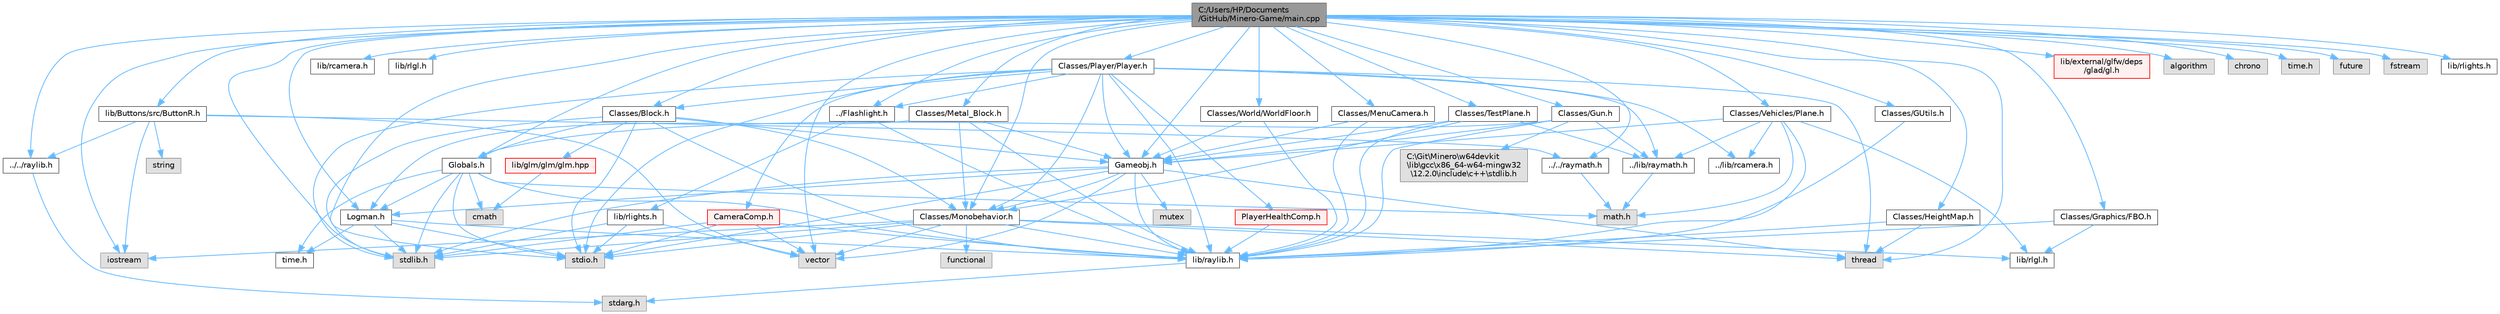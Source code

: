 digraph "C:/Users/HP/Documents/GitHub/Minero-Game/main.cpp"
{
 // LATEX_PDF_SIZE
  bgcolor="transparent";
  edge [fontname=Helvetica,fontsize=10,labelfontname=Helvetica,labelfontsize=10];
  node [fontname=Helvetica,fontsize=10,shape=box,height=0.2,width=0.4];
  Node1 [id="Node000001",label="C:/Users/HP/Documents\l/GitHub/Minero-Game/main.cpp",height=0.2,width=0.4,color="gray40", fillcolor="grey60", style="filled", fontcolor="black",tooltip=" "];
  Node1 -> Node2 [id="edge255_Node000001_Node000002",color="steelblue1",style="solid",tooltip=" "];
  Node2 [id="Node000002",label="lib/Buttons/src/ButtonR.h",height=0.2,width=0.4,color="grey40", fillcolor="white", style="filled",URL="$lib_2_buttons_2src_2_button_r_8h.html",tooltip=" "];
  Node2 -> Node3 [id="edge256_Node000002_Node000003",color="steelblue1",style="solid",tooltip=" "];
  Node3 [id="Node000003",label="../../raylib.h",height=0.2,width=0.4,color="grey40", fillcolor="white", style="filled",URL="$lib_2raylib_8h.html",tooltip=" "];
  Node3 -> Node4 [id="edge257_Node000003_Node000004",color="steelblue1",style="solid",tooltip=" "];
  Node4 [id="Node000004",label="stdarg.h",height=0.2,width=0.4,color="grey60", fillcolor="#E0E0E0", style="filled",tooltip=" "];
  Node2 -> Node5 [id="edge258_Node000002_Node000005",color="steelblue1",style="solid",tooltip=" "];
  Node5 [id="Node000005",label="../../raymath.h",height=0.2,width=0.4,color="grey40", fillcolor="white", style="filled",URL="$lib_2raymath_8h.html",tooltip=" "];
  Node5 -> Node6 [id="edge259_Node000005_Node000006",color="steelblue1",style="solid",tooltip=" "];
  Node6 [id="Node000006",label="math.h",height=0.2,width=0.4,color="grey60", fillcolor="#E0E0E0", style="filled",tooltip=" "];
  Node2 -> Node7 [id="edge260_Node000002_Node000007",color="steelblue1",style="solid",tooltip=" "];
  Node7 [id="Node000007",label="iostream",height=0.2,width=0.4,color="grey60", fillcolor="#E0E0E0", style="filled",tooltip=" "];
  Node2 -> Node8 [id="edge261_Node000002_Node000008",color="steelblue1",style="solid",tooltip=" "];
  Node8 [id="Node000008",label="string",height=0.2,width=0.4,color="grey60", fillcolor="#E0E0E0", style="filled",tooltip=" "];
  Node2 -> Node9 [id="edge262_Node000002_Node000009",color="steelblue1",style="solid",tooltip=" "];
  Node9 [id="Node000009",label="vector",height=0.2,width=0.4,color="grey60", fillcolor="#E0E0E0", style="filled",tooltip=" "];
  Node1 -> Node3 [id="edge263_Node000001_Node000003",color="steelblue1",style="solid",tooltip=" "];
  Node1 -> Node5 [id="edge264_Node000001_Node000005",color="steelblue1",style="solid",tooltip=" "];
  Node1 -> Node10 [id="edge265_Node000001_Node000010",color="steelblue1",style="solid",tooltip=" "];
  Node10 [id="Node000010",label="lib/rcamera.h",height=0.2,width=0.4,color="grey40", fillcolor="white", style="filled",URL="$lib_2rcamera_8h.html",tooltip=" "];
  Node1 -> Node11 [id="edge266_Node000001_Node000011",color="steelblue1",style="solid",tooltip=" "];
  Node11 [id="Node000011",label="lib/rlgl.h",height=0.2,width=0.4,color="grey40", fillcolor="white", style="filled",URL="$lib_2rlgl_8h.html",tooltip=" "];
  Node1 -> Node12 [id="edge267_Node000001_Node000012",color="steelblue1",style="solid",tooltip=" "];
  Node12 [id="Node000012",label="Classes/Monobehavior.h",height=0.2,width=0.4,color="grey40", fillcolor="white", style="filled",URL="$_monobehavior_8h.html",tooltip=" "];
  Node12 -> Node13 [id="edge268_Node000012_Node000013",color="steelblue1",style="solid",tooltip=" "];
  Node13 [id="Node000013",label="lib/raylib.h",height=0.2,width=0.4,color="grey40", fillcolor="white", style="filled",URL="$_classes_2lib_2raylib_8h.html",tooltip=" "];
  Node13 -> Node4 [id="edge269_Node000013_Node000004",color="steelblue1",style="solid",tooltip=" "];
  Node12 -> Node14 [id="edge270_Node000012_Node000014",color="steelblue1",style="solid",tooltip=" "];
  Node14 [id="Node000014",label="lib/rlgl.h",height=0.2,width=0.4,color="grey40", fillcolor="white", style="filled",URL="$_classes_2lib_2rlgl_8h.html",tooltip=" "];
  Node12 -> Node15 [id="edge271_Node000012_Node000015",color="steelblue1",style="solid",tooltip=" "];
  Node15 [id="Node000015",label="stdio.h",height=0.2,width=0.4,color="grey60", fillcolor="#E0E0E0", style="filled",tooltip=" "];
  Node12 -> Node16 [id="edge272_Node000012_Node000016",color="steelblue1",style="solid",tooltip=" "];
  Node16 [id="Node000016",label="stdlib.h",height=0.2,width=0.4,color="grey60", fillcolor="#E0E0E0", style="filled",tooltip=" "];
  Node12 -> Node7 [id="edge273_Node000012_Node000007",color="steelblue1",style="solid",tooltip=" "];
  Node12 -> Node17 [id="edge274_Node000012_Node000017",color="steelblue1",style="solid",tooltip=" "];
  Node17 [id="Node000017",label="thread",height=0.2,width=0.4,color="grey60", fillcolor="#E0E0E0", style="filled",tooltip=" "];
  Node12 -> Node9 [id="edge275_Node000012_Node000009",color="steelblue1",style="solid",tooltip=" "];
  Node12 -> Node18 [id="edge276_Node000012_Node000018",color="steelblue1",style="solid",tooltip=" "];
  Node18 [id="Node000018",label="functional",height=0.2,width=0.4,color="grey60", fillcolor="#E0E0E0", style="filled",tooltip=" "];
  Node1 -> Node19 [id="edge277_Node000001_Node000019",color="steelblue1",style="solid",tooltip=" "];
  Node19 [id="Node000019",label="Classes/Block.h",height=0.2,width=0.4,color="grey40", fillcolor="white", style="filled",URL="$_classes_2_block_8h.html",tooltip=" "];
  Node19 -> Node13 [id="edge278_Node000019_Node000013",color="steelblue1",style="solid",tooltip=" "];
  Node19 -> Node20 [id="edge279_Node000019_Node000020",color="steelblue1",style="solid",tooltip=" "];
  Node20 [id="Node000020",label="lib/glm/glm/glm.hpp",height=0.2,width=0.4,color="red", fillcolor="#FFF0F0", style="filled",URL="$_classes_2lib_2glm_2glm_2glm_8hpp.html",tooltip=" "];
  Node20 -> Node22 [id="edge280_Node000020_Node000022",color="steelblue1",style="solid",tooltip=" "];
  Node22 [id="Node000022",label="cmath",height=0.2,width=0.4,color="grey60", fillcolor="#E0E0E0", style="filled",tooltip=" "];
  Node19 -> Node163 [id="edge281_Node000019_Node000163",color="steelblue1",style="solid",tooltip=" "];
  Node163 [id="Node000163",label="Gameobj.h",height=0.2,width=0.4,color="grey40", fillcolor="white", style="filled",URL="$_classes_2_gameobj_8h.html",tooltip=" "];
  Node163 -> Node13 [id="edge282_Node000163_Node000013",color="steelblue1",style="solid",tooltip=" "];
  Node163 -> Node12 [id="edge283_Node000163_Node000012",color="steelblue1",style="solid",tooltip=" "];
  Node163 -> Node164 [id="edge284_Node000163_Node000164",color="steelblue1",style="solid",tooltip=" "];
  Node164 [id="Node000164",label="Logman.h",height=0.2,width=0.4,color="grey40", fillcolor="white", style="filled",URL="$_logman_8h.html",tooltip=" "];
  Node164 -> Node15 [id="edge285_Node000164_Node000015",color="steelblue1",style="solid",tooltip=" "];
  Node164 -> Node16 [id="edge286_Node000164_Node000016",color="steelblue1",style="solid",tooltip=" "];
  Node164 -> Node165 [id="edge287_Node000164_Node000165",color="steelblue1",style="solid",tooltip=" "];
  Node165 [id="Node000165",label="time.h",height=0.2,width=0.4,color="grey40", fillcolor="white", style="filled",URL="$_classes_2_time_8h.html",tooltip=" "];
  Node164 -> Node13 [id="edge288_Node000164_Node000013",color="steelblue1",style="solid",tooltip=" "];
  Node163 -> Node15 [id="edge289_Node000163_Node000015",color="steelblue1",style="solid",tooltip=" "];
  Node163 -> Node16 [id="edge290_Node000163_Node000016",color="steelblue1",style="solid",tooltip=" "];
  Node163 -> Node9 [id="edge291_Node000163_Node000009",color="steelblue1",style="solid",tooltip=" "];
  Node163 -> Node17 [id="edge292_Node000163_Node000017",color="steelblue1",style="solid",tooltip=" "];
  Node163 -> Node166 [id="edge293_Node000163_Node000166",color="steelblue1",style="solid",tooltip=" "];
  Node166 [id="Node000166",label="mutex",height=0.2,width=0.4,color="grey60", fillcolor="#E0E0E0", style="filled",tooltip=" "];
  Node19 -> Node167 [id="edge294_Node000019_Node000167",color="steelblue1",style="solid",tooltip=" "];
  Node167 [id="Node000167",label="Globals.h",height=0.2,width=0.4,color="grey40", fillcolor="white", style="filled",URL="$_classes_2_globals_8h.html",tooltip=" "];
  Node167 -> Node13 [id="edge295_Node000167_Node000013",color="steelblue1",style="solid",tooltip=" "];
  Node167 -> Node16 [id="edge296_Node000167_Node000016",color="steelblue1",style="solid",tooltip=" "];
  Node167 -> Node15 [id="edge297_Node000167_Node000015",color="steelblue1",style="solid",tooltip=" "];
  Node167 -> Node165 [id="edge298_Node000167_Node000165",color="steelblue1",style="solid",tooltip=" "];
  Node167 -> Node22 [id="edge299_Node000167_Node000022",color="steelblue1",style="solid",tooltip=" "];
  Node167 -> Node6 [id="edge300_Node000167_Node000006",color="steelblue1",style="solid",tooltip=" "];
  Node167 -> Node164 [id="edge301_Node000167_Node000164",color="steelblue1",style="solid",tooltip=" "];
  Node19 -> Node12 [id="edge302_Node000019_Node000012",color="steelblue1",style="solid",tooltip=" "];
  Node19 -> Node15 [id="edge303_Node000019_Node000015",color="steelblue1",style="solid",tooltip=" "];
  Node19 -> Node16 [id="edge304_Node000019_Node000016",color="steelblue1",style="solid",tooltip=" "];
  Node1 -> Node168 [id="edge305_Node000001_Node000168",color="steelblue1",style="solid",tooltip=" "];
  Node168 [id="Node000168",label="Classes/GUtils.h",height=0.2,width=0.4,color="grey40", fillcolor="white", style="filled",URL="$_classes_2_g_utils_8h.html",tooltip=" "];
  Node168 -> Node13 [id="edge306_Node000168_Node000013",color="steelblue1",style="solid",tooltip=" "];
  Node1 -> Node163 [id="edge307_Node000001_Node000163",color="steelblue1",style="solid",tooltip=" "];
  Node1 -> Node167 [id="edge308_Node000001_Node000167",color="steelblue1",style="solid",tooltip=" "];
  Node1 -> Node169 [id="edge309_Node000001_Node000169",color="steelblue1",style="solid",tooltip=" "];
  Node169 [id="Node000169",label="Classes/MenuCamera.h",height=0.2,width=0.4,color="grey40", fillcolor="white", style="filled",URL="$_classes_2_menu_camera_8h.html",tooltip=" "];
  Node169 -> Node13 [id="edge310_Node000169_Node000013",color="steelblue1",style="solid",tooltip=" "];
  Node169 -> Node163 [id="edge311_Node000169_Node000163",color="steelblue1",style="solid",tooltip=" "];
  Node1 -> Node170 [id="edge312_Node000001_Node000170",color="steelblue1",style="solid",tooltip=" "];
  Node170 [id="Node000170",label="Classes/Player/Player.h",height=0.2,width=0.4,color="grey40", fillcolor="white", style="filled",URL="$_classes_2_player_2_player_8h.html",tooltip=" "];
  Node170 -> Node13 [id="edge313_Node000170_Node000013",color="steelblue1",style="solid",tooltip=" "];
  Node170 -> Node171 [id="edge314_Node000170_Node000171",color="steelblue1",style="solid",tooltip=" "];
  Node171 [id="Node000171",label="../lib/raymath.h",height=0.2,width=0.4,color="grey40", fillcolor="white", style="filled",URL="$_classes_2lib_2raymath_8h.html",tooltip=" "];
  Node171 -> Node6 [id="edge315_Node000171_Node000006",color="steelblue1",style="solid",tooltip=" "];
  Node170 -> Node172 [id="edge316_Node000170_Node000172",color="steelblue1",style="solid",tooltip=" "];
  Node172 [id="Node000172",label="../lib/rcamera.h",height=0.2,width=0.4,color="grey40", fillcolor="white", style="filled",URL="$_classes_2lib_2rcamera_8h.html",tooltip=" "];
  Node170 -> Node12 [id="edge317_Node000170_Node000012",color="steelblue1",style="solid",tooltip=" "];
  Node170 -> Node163 [id="edge318_Node000170_Node000163",color="steelblue1",style="solid",tooltip=" "];
  Node170 -> Node173 [id="edge319_Node000170_Node000173",color="steelblue1",style="solid",tooltip=" "];
  Node173 [id="Node000173",label="../Flashlight.h",height=0.2,width=0.4,color="grey40", fillcolor="white", style="filled",URL="$_classes_2_flashlight_8h.html",tooltip=" "];
  Node173 -> Node13 [id="edge320_Node000173_Node000013",color="steelblue1",style="solid",tooltip=" "];
  Node173 -> Node174 [id="edge321_Node000173_Node000174",color="steelblue1",style="solid",tooltip=" "];
  Node174 [id="Node000174",label="lib/rlights.h",height=0.2,width=0.4,color="grey40", fillcolor="white", style="filled",URL="$_classes_2lib_2rlights_8h.html",tooltip=" "];
  Node174 -> Node9 [id="edge322_Node000174_Node000009",color="steelblue1",style="solid",tooltip=" "];
  Node174 -> Node16 [id="edge323_Node000174_Node000016",color="steelblue1",style="solid",tooltip=" "];
  Node174 -> Node15 [id="edge324_Node000174_Node000015",color="steelblue1",style="solid",tooltip=" "];
  Node170 -> Node19 [id="edge325_Node000170_Node000019",color="steelblue1",style="solid",tooltip=" "];
  Node170 -> Node175 [id="edge326_Node000170_Node000175",color="steelblue1",style="solid",tooltip=" "];
  Node175 [id="Node000175",label="CameraComp.h",height=0.2,width=0.4,color="red", fillcolor="#FFF0F0", style="filled",URL="$_classes_2_player_2_camera_comp_8h.html",tooltip=" "];
  Node175 -> Node13 [id="edge327_Node000175_Node000013",color="steelblue1",style="solid",tooltip=" "];
  Node175 -> Node9 [id="edge328_Node000175_Node000009",color="steelblue1",style="solid",tooltip=" "];
  Node175 -> Node15 [id="edge329_Node000175_Node000015",color="steelblue1",style="solid",tooltip=" "];
  Node175 -> Node16 [id="edge330_Node000175_Node000016",color="steelblue1",style="solid",tooltip=" "];
  Node170 -> Node177 [id="edge331_Node000170_Node000177",color="steelblue1",style="solid",tooltip=" "];
  Node177 [id="Node000177",label="PlayerHealthComp.h",height=0.2,width=0.4,color="red", fillcolor="#FFF0F0", style="filled",URL="$_player_health_comp_8h.html",tooltip=" "];
  Node177 -> Node13 [id="edge332_Node000177_Node000013",color="steelblue1",style="solid",tooltip=" "];
  Node170 -> Node17 [id="edge333_Node000170_Node000017",color="steelblue1",style="solid",tooltip=" "];
  Node170 -> Node15 [id="edge334_Node000170_Node000015",color="steelblue1",style="solid",tooltip=" "];
  Node170 -> Node16 [id="edge335_Node000170_Node000016",color="steelblue1",style="solid",tooltip=" "];
  Node1 -> Node179 [id="edge336_Node000001_Node000179",color="steelblue1",style="solid",tooltip=" "];
  Node179 [id="Node000179",label="Classes/TestPlane.h",height=0.2,width=0.4,color="grey40", fillcolor="white", style="filled",URL="$_classes_2_test_plane_8h.html",tooltip=" "];
  Node179 -> Node13 [id="edge337_Node000179_Node000013",color="steelblue1",style="solid",tooltip=" "];
  Node179 -> Node171 [id="edge338_Node000179_Node000171",color="steelblue1",style="solid",tooltip=" "];
  Node179 -> Node163 [id="edge339_Node000179_Node000163",color="steelblue1",style="solid",tooltip=" "];
  Node179 -> Node12 [id="edge340_Node000179_Node000012",color="steelblue1",style="solid",tooltip=" "];
  Node1 -> Node164 [id="edge341_Node000001_Node000164",color="steelblue1",style="solid",tooltip=" "];
  Node1 -> Node180 [id="edge342_Node000001_Node000180",color="steelblue1",style="solid",tooltip=" "];
  Node180 [id="Node000180",label="Classes/Vehicles/Plane.h",height=0.2,width=0.4,color="grey40", fillcolor="white", style="filled",URL="$_classes_2_vehicles_2_plane_8h.html",tooltip=" "];
  Node180 -> Node13 [id="edge343_Node000180_Node000013",color="steelblue1",style="solid",tooltip=" "];
  Node180 -> Node163 [id="edge344_Node000180_Node000163",color="steelblue1",style="solid",tooltip=" "];
  Node180 -> Node14 [id="edge345_Node000180_Node000014",color="steelblue1",style="solid",tooltip=" "];
  Node180 -> Node6 [id="edge346_Node000180_Node000006",color="steelblue1",style="solid",tooltip=" "];
  Node180 -> Node171 [id="edge347_Node000180_Node000171",color="steelblue1",style="solid",tooltip=" "];
  Node180 -> Node172 [id="edge348_Node000180_Node000172",color="steelblue1",style="solid",tooltip=" "];
  Node1 -> Node181 [id="edge349_Node000001_Node000181",color="steelblue1",style="solid",tooltip=" "];
  Node181 [id="Node000181",label="Classes/World/WorldFloor.h",height=0.2,width=0.4,color="grey40", fillcolor="white", style="filled",URL="$_classes_2_world_2_world_floor_8h.html",tooltip=" "];
  Node181 -> Node13 [id="edge350_Node000181_Node000013",color="steelblue1",style="solid",tooltip=" "];
  Node181 -> Node163 [id="edge351_Node000181_Node000163",color="steelblue1",style="solid",tooltip=" "];
  Node1 -> Node182 [id="edge352_Node000001_Node000182",color="steelblue1",style="solid",tooltip=" "];
  Node182 [id="Node000182",label="Classes/HeightMap.h",height=0.2,width=0.4,color="grey40", fillcolor="white", style="filled",URL="$_classes_2_height_map_8h.html",tooltip=" "];
  Node182 -> Node13 [id="edge353_Node000182_Node000013",color="steelblue1",style="solid",tooltip=" "];
  Node182 -> Node17 [id="edge354_Node000182_Node000017",color="steelblue1",style="solid",tooltip=" "];
  Node1 -> Node173 [id="edge355_Node000001_Node000173",color="steelblue1",style="solid",tooltip=" "];
  Node1 -> Node183 [id="edge356_Node000001_Node000183",color="steelblue1",style="solid",tooltip=" "];
  Node183 [id="Node000183",label="Classes/Gun.h",height=0.2,width=0.4,color="grey40", fillcolor="white", style="filled",URL="$_classes_2_gun_8h.html",tooltip=" "];
  Node183 -> Node13 [id="edge357_Node000183_Node000013",color="steelblue1",style="solid",tooltip=" "];
  Node183 -> Node171 [id="edge358_Node000183_Node000171",color="steelblue1",style="solid",tooltip=" "];
  Node183 -> Node163 [id="edge359_Node000183_Node000163",color="steelblue1",style="solid",tooltip=" "];
  Node183 -> Node167 [id="edge360_Node000183_Node000167",color="steelblue1",style="solid",tooltip=" "];
  Node183 -> Node184 [id="edge361_Node000183_Node000184",color="steelblue1",style="solid",tooltip=" "];
  Node184 [id="Node000184",label="C:\\Git\\Minero\\w64devkit\l\\lib\\gcc\\x86_64-w64-mingw32\l\\12.2.0\\include\\c++\\stdlib.h",height=0.2,width=0.4,color="grey60", fillcolor="#E0E0E0", style="filled",tooltip=" "];
  Node1 -> Node185 [id="edge362_Node000001_Node000185",color="steelblue1",style="solid",tooltip=" "];
  Node185 [id="Node000185",label="Classes/Metal_Block.h",height=0.2,width=0.4,color="grey40", fillcolor="white", style="filled",URL="$_classes_2_metal___block_8h.html",tooltip=" "];
  Node185 -> Node13 [id="edge363_Node000185_Node000013",color="steelblue1",style="solid",tooltip=" "];
  Node185 -> Node163 [id="edge364_Node000185_Node000163",color="steelblue1",style="solid",tooltip=" "];
  Node185 -> Node164 [id="edge365_Node000185_Node000164",color="steelblue1",style="solid",tooltip=" "];
  Node185 -> Node12 [id="edge366_Node000185_Node000012",color="steelblue1",style="solid",tooltip=" "];
  Node1 -> Node186 [id="edge367_Node000001_Node000186",color="steelblue1",style="solid",tooltip=" "];
  Node186 [id="Node000186",label="Classes/Graphics/FBO.h",height=0.2,width=0.4,color="grey40", fillcolor="white", style="filled",URL="$_f_b_o_8h.html",tooltip=" "];
  Node186 -> Node13 [id="edge368_Node000186_Node000013",color="steelblue1",style="solid",tooltip=" "];
  Node186 -> Node14 [id="edge369_Node000186_Node000014",color="steelblue1",style="solid",tooltip=" "];
  Node1 -> Node187 [id="edge370_Node000001_Node000187",color="steelblue1",style="solid",tooltip=" "];
  Node187 [id="Node000187",label="lib/external/glfw/deps\l/glad/gl.h",height=0.2,width=0.4,color="red", fillcolor="#FFF0F0", style="filled",URL="$lib_2external_2glfw_2deps_2glad_2gl_8h.html",tooltip=" "];
  Node1 -> Node189 [id="edge371_Node000001_Node000189",color="steelblue1",style="solid",tooltip=" "];
  Node189 [id="Node000189",label="algorithm",height=0.2,width=0.4,color="grey60", fillcolor="#E0E0E0", style="filled",tooltip=" "];
  Node1 -> Node190 [id="edge372_Node000001_Node000190",color="steelblue1",style="solid",tooltip=" "];
  Node190 [id="Node000190",label="chrono",height=0.2,width=0.4,color="grey60", fillcolor="#E0E0E0", style="filled",tooltip=" "];
  Node1 -> Node15 [id="edge373_Node000001_Node000015",color="steelblue1",style="solid",tooltip=" "];
  Node1 -> Node16 [id="edge374_Node000001_Node000016",color="steelblue1",style="solid",tooltip=" "];
  Node1 -> Node191 [id="edge375_Node000001_Node000191",color="steelblue1",style="solid",tooltip=" "];
  Node191 [id="Node000191",label="time.h",height=0.2,width=0.4,color="grey60", fillcolor="#E0E0E0", style="filled",tooltip=" "];
  Node1 -> Node9 [id="edge376_Node000001_Node000009",color="steelblue1",style="solid",tooltip=" "];
  Node1 -> Node17 [id="edge377_Node000001_Node000017",color="steelblue1",style="solid",tooltip=" "];
  Node1 -> Node192 [id="edge378_Node000001_Node000192",color="steelblue1",style="solid",tooltip=" "];
  Node192 [id="Node000192",label="future",height=0.2,width=0.4,color="grey60", fillcolor="#E0E0E0", style="filled",tooltip=" "];
  Node1 -> Node193 [id="edge379_Node000001_Node000193",color="steelblue1",style="solid",tooltip=" "];
  Node193 [id="Node000193",label="fstream",height=0.2,width=0.4,color="grey60", fillcolor="#E0E0E0", style="filled",tooltip=" "];
  Node1 -> Node7 [id="edge380_Node000001_Node000007",color="steelblue1",style="solid",tooltip=" "];
  Node1 -> Node194 [id="edge381_Node000001_Node000194",color="steelblue1",style="solid",tooltip=" "];
  Node194 [id="Node000194",label="lib/rlights.h",height=0.2,width=0.4,color="grey40", fillcolor="white", style="filled",URL="$lib_2rlights_8h.html",tooltip=" "];
}
